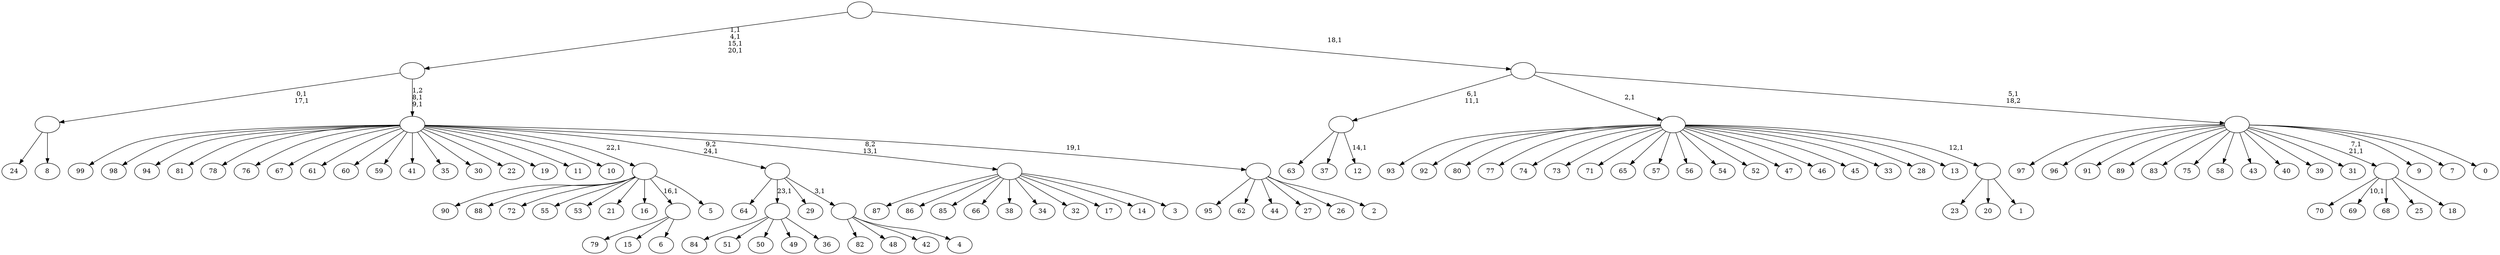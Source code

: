 digraph T {
	125 [label="99"]
	124 [label="98"]
	123 [label="97"]
	122 [label="96"]
	121 [label="95"]
	120 [label="94"]
	119 [label="93"]
	118 [label="92"]
	117 [label="91"]
	116 [label="90"]
	115 [label="89"]
	114 [label="88"]
	113 [label="87"]
	112 [label="86"]
	111 [label="85"]
	110 [label="84"]
	109 [label="83"]
	108 [label="82"]
	107 [label="81"]
	106 [label="80"]
	105 [label="79"]
	104 [label="78"]
	103 [label="77"]
	102 [label="76"]
	101 [label="75"]
	100 [label="74"]
	99 [label="73"]
	98 [label="72"]
	97 [label="71"]
	96 [label="70"]
	95 [label="69"]
	93 [label="68"]
	92 [label="67"]
	91 [label="66"]
	90 [label="65"]
	89 [label="64"]
	88 [label="63"]
	87 [label="62"]
	86 [label="61"]
	85 [label="60"]
	84 [label="59"]
	83 [label="58"]
	82 [label="57"]
	81 [label="56"]
	80 [label="55"]
	79 [label="54"]
	78 [label="53"]
	77 [label="52"]
	76 [label="51"]
	75 [label="50"]
	74 [label="49"]
	73 [label="48"]
	72 [label="47"]
	71 [label="46"]
	70 [label="45"]
	69 [label="44"]
	68 [label="43"]
	67 [label="42"]
	66 [label="41"]
	65 [label="40"]
	64 [label="39"]
	63 [label="38"]
	62 [label="37"]
	61 [label="36"]
	60 [label=""]
	59 [label="35"]
	58 [label="34"]
	57 [label="33"]
	56 [label="32"]
	55 [label="31"]
	54 [label="30"]
	53 [label="29"]
	52 [label="28"]
	51 [label="27"]
	50 [label="26"]
	49 [label="25"]
	48 [label="24"]
	47 [label="23"]
	46 [label="22"]
	45 [label="21"]
	44 [label="20"]
	43 [label="19"]
	42 [label="18"]
	41 [label=""]
	39 [label="17"]
	38 [label="16"]
	37 [label="15"]
	36 [label="14"]
	35 [label="13"]
	34 [label="12"]
	32 [label=""]
	30 [label="11"]
	29 [label="10"]
	28 [label="9"]
	27 [label="8"]
	26 [label=""]
	24 [label="7"]
	23 [label="6"]
	22 [label=""]
	21 [label="5"]
	20 [label=""]
	19 [label="4"]
	18 [label=""]
	17 [label=""]
	16 [label="3"]
	15 [label=""]
	14 [label="2"]
	13 [label=""]
	12 [label=""]
	10 [label=""]
	6 [label="1"]
	5 [label=""]
	4 [label=""]
	3 [label="0"]
	2 [label=""]
	1 [label=""]
	0 [label=""]
	60 -> 110 [label=""]
	60 -> 76 [label=""]
	60 -> 75 [label=""]
	60 -> 74 [label=""]
	60 -> 61 [label=""]
	41 -> 95 [label="10,1"]
	41 -> 96 [label=""]
	41 -> 93 [label=""]
	41 -> 49 [label=""]
	41 -> 42 [label=""]
	32 -> 34 [label="14,1"]
	32 -> 88 [label=""]
	32 -> 62 [label=""]
	26 -> 48 [label=""]
	26 -> 27 [label=""]
	22 -> 105 [label=""]
	22 -> 37 [label=""]
	22 -> 23 [label=""]
	20 -> 116 [label=""]
	20 -> 114 [label=""]
	20 -> 98 [label=""]
	20 -> 80 [label=""]
	20 -> 78 [label=""]
	20 -> 45 [label=""]
	20 -> 38 [label=""]
	20 -> 22 [label="16,1"]
	20 -> 21 [label=""]
	18 -> 108 [label=""]
	18 -> 73 [label=""]
	18 -> 67 [label=""]
	18 -> 19 [label=""]
	17 -> 89 [label=""]
	17 -> 60 [label="23,1"]
	17 -> 53 [label=""]
	17 -> 18 [label="3,1"]
	15 -> 113 [label=""]
	15 -> 112 [label=""]
	15 -> 111 [label=""]
	15 -> 91 [label=""]
	15 -> 63 [label=""]
	15 -> 58 [label=""]
	15 -> 56 [label=""]
	15 -> 39 [label=""]
	15 -> 36 [label=""]
	15 -> 16 [label=""]
	13 -> 121 [label=""]
	13 -> 87 [label=""]
	13 -> 69 [label=""]
	13 -> 51 [label=""]
	13 -> 50 [label=""]
	13 -> 14 [label=""]
	12 -> 125 [label=""]
	12 -> 124 [label=""]
	12 -> 120 [label=""]
	12 -> 107 [label=""]
	12 -> 104 [label=""]
	12 -> 102 [label=""]
	12 -> 92 [label=""]
	12 -> 86 [label=""]
	12 -> 85 [label=""]
	12 -> 84 [label=""]
	12 -> 66 [label=""]
	12 -> 59 [label=""]
	12 -> 54 [label=""]
	12 -> 46 [label=""]
	12 -> 43 [label=""]
	12 -> 30 [label=""]
	12 -> 29 [label=""]
	12 -> 20 [label="22,1"]
	12 -> 17 [label="9,2\n24,1"]
	12 -> 15 [label="8,2\n13,1"]
	12 -> 13 [label="19,1"]
	10 -> 12 [label="1,2\n8,1\n9,1"]
	10 -> 26 [label="0,1\n17,1"]
	5 -> 47 [label=""]
	5 -> 44 [label=""]
	5 -> 6 [label=""]
	4 -> 119 [label=""]
	4 -> 118 [label=""]
	4 -> 106 [label=""]
	4 -> 103 [label=""]
	4 -> 100 [label=""]
	4 -> 99 [label=""]
	4 -> 97 [label=""]
	4 -> 90 [label=""]
	4 -> 82 [label=""]
	4 -> 81 [label=""]
	4 -> 79 [label=""]
	4 -> 77 [label=""]
	4 -> 72 [label=""]
	4 -> 71 [label=""]
	4 -> 70 [label=""]
	4 -> 57 [label=""]
	4 -> 52 [label=""]
	4 -> 35 [label=""]
	4 -> 5 [label="12,1"]
	2 -> 41 [label="7,1\n21,1"]
	2 -> 123 [label=""]
	2 -> 122 [label=""]
	2 -> 117 [label=""]
	2 -> 115 [label=""]
	2 -> 109 [label=""]
	2 -> 101 [label=""]
	2 -> 83 [label=""]
	2 -> 68 [label=""]
	2 -> 65 [label=""]
	2 -> 64 [label=""]
	2 -> 55 [label=""]
	2 -> 28 [label=""]
	2 -> 24 [label=""]
	2 -> 3 [label=""]
	1 -> 32 [label="6,1\n11,1"]
	1 -> 4 [label="2,1"]
	1 -> 2 [label="5,1\n18,2"]
	0 -> 10 [label="1,1\n4,1\n15,1\n20,1"]
	0 -> 1 [label="18,1"]
}
